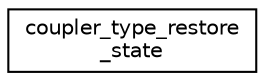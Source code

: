 digraph "Graphical Class Hierarchy"
{
 // INTERACTIVE_SVG=YES
 // LATEX_PDF_SIZE
  edge [fontname="Helvetica",fontsize="10",labelfontname="Helvetica",labelfontsize="10"];
  node [fontname="Helvetica",fontsize="10",shape=record];
  rankdir="LR";
  Node0 [label="coupler_type_restore\l_state",height=0.2,width=0.4,color="black", fillcolor="white", style="filled",URL="$interfacecoupler__types__mod_1_1coupler__type__restore__state.html",tooltip="This is the interface to read in the fields in a coupler_bc_type that have been saved in restart file..."];
}
